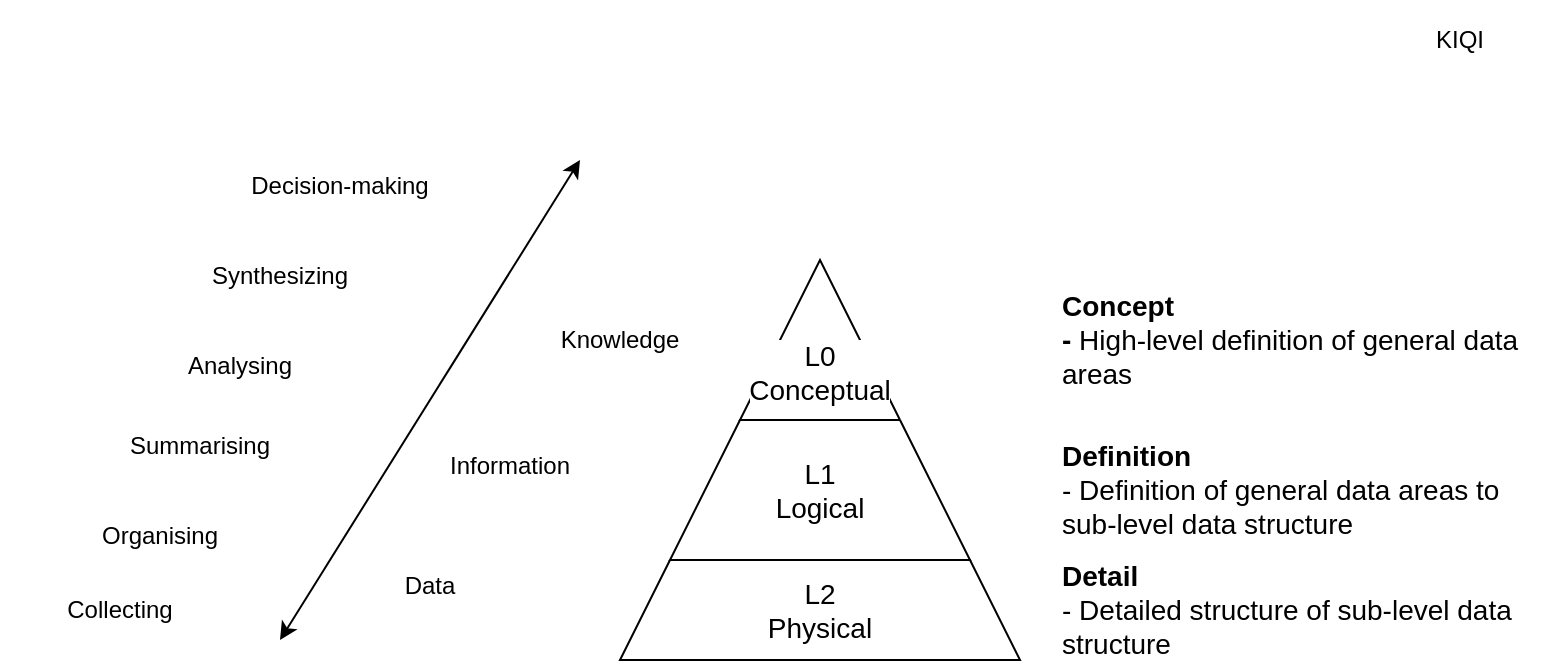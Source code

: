 <mxfile version="13.5.1" type="device" pages="2"><diagram id="O08hZm6LA_D-F_sKu-6L" name="Model"><mxGraphModel dx="1934" dy="931" grid="1" gridSize="10" guides="1" tooltips="1" connect="1" arrows="1" fold="1" page="1" pageScale="1" pageWidth="850" pageHeight="1100" math="0" shadow="0"><root><mxCell id="0"/><mxCell id="1" parent="0"/><mxCell id="8JAuBpOhYjvijGY1OPRY-1" value="&lt;font style=&quot;font-size: 14px; font-family: Arial; color: rgb(0, 0, 0); direction: ltr; letter-spacing: 0px; line-height: 120%; opacity: 1;&quot;&gt;L2&lt;br style=&quot;font-size: 14px;&quot;&gt;Physical&lt;br style=&quot;font-size: 14px;&quot;&gt;&lt;/font&gt;" style="verticalAlign=middle;align=center;vsdxID=7;fillColor=#ffffff;gradientColor=none;shape=stencil(UzV2Ls5ILEhVNTIoLinKz04tz0wpyVA1dlE1MsrMy0gtyiwBslSNXVWNndPyi1LTi/JL81Ig/IJEkEoQKze/DGRCBUSfoZGeKUiTkUElRMAAzHODqM3JzENSa4Ci0NAAj1KYJFGKLcyJdwN+9wIZCI+mZebkQMIJWR49YIBCkEA1dgUA);strokeColor=#000000;spacingTop=-1;spacingBottom=-1;spacingLeft=-1;spacingRight=-1;labelBackgroundColor=#ffffff;rounded=0;html=1;whiteSpace=wrap;fontSize=14;" parent="1" vertex="1"><mxGeometry x="150" y="450" width="200" height="50" as="geometry"/></mxCell><mxCell id="8JAuBpOhYjvijGY1OPRY-2" value="&lt;font style=&quot;font-size: 14px; font-family: Arial; color: rgb(0, 0, 0); direction: ltr; letter-spacing: 0px; line-height: 120%; opacity: 1;&quot;&gt;L1&lt;br style=&quot;font-size: 14px;&quot;&gt;Logical&lt;br style=&quot;font-size: 14px;&quot;&gt;&lt;/font&gt;" style="verticalAlign=middle;align=center;vsdxID=8;fillColor=#FFFFFF;gradientColor=none;shape=stencil(jZDRDoIwDEW/pq+ktgl8AOJ/kDBc49zImIp/72ZjRB+Ut3vb06a9wO1s+8kA4ZxiOJmbDMkC74FIvDVRUlbAHXA7hmiOMVz8oH7qC1nUOVzLhkXnmrqqmzJFeNcKPt1BYSd+BRNXzFth/AB3+AN9NTfBfy7O4v3rKM5pVOv+dza5pLly9wA=);strokeColor=#000000;spacingTop=-1;spacingBottom=-1;spacingLeft=-1;spacingRight=-1;labelBackgroundColor=#ffffff;rounded=0;html=1;whiteSpace=wrap;fontSize=14;" parent="1" vertex="1"><mxGeometry x="175" y="380" width="150" height="70" as="geometry"/></mxCell><mxCell id="8JAuBpOhYjvijGY1OPRY-3" value="&lt;font style=&quot;font-size: 14px; font-family: Arial; color: rgb(0, 0, 0); direction: ltr; letter-spacing: 0px; line-height: 120%; opacity: 1;&quot;&gt;L0&lt;br style=&quot;font-size: 14px;&quot;&gt;Conceptual&lt;br style=&quot;font-size: 14px;&quot;&gt;&lt;/font&gt;" style="verticalAlign=bottom;align=center;vsdxID=9;fillColor=#FFFFFF;gradientColor=none;shape=stencil(UzV2Ls5ILEhVNTIoLinKz04tz0wpyVA1dlE1MsrMy0gtyiwBslSNXVWNndPyi1LTi/JL81Ig/IJEkEoQKze/DGRCBUSfoYEBSI+RQSUq3w2iOCczD0mxKapaPCpJMJSAC4AMhNvTMnNyIF5Hlkf3K1AIEk7GrgA=);strokeColor=#000000;spacingTop=-1;spacingBottom=4;spacingLeft=-1;spacingRight=-1;labelBackgroundColor=#ffffff;rounded=0;html=1;whiteSpace=wrap;fontSize=14;" parent="1" vertex="1"><mxGeometry x="210" y="300" width="80" height="80" as="geometry"/></mxCell><mxCell id="8JAuBpOhYjvijGY1OPRY-4" value="&lt;p style=&quot;margin: 0px; text-indent: 0px; direction: ltr; font-size: 14px;&quot;&gt;&lt;font style=&quot;font-size: 14px; font-family: Arial; color: rgb(0, 0, 0); direction: ltr; letter-spacing: 0px; line-height: 120%; opacity: 1;&quot;&gt;&lt;b style=&quot;font-size: 14px;&quot;&gt;Concept &lt;br style=&quot;font-size: 14px;&quot;&gt;&lt;/b&gt;&lt;/font&gt;&lt;font style=&quot;font-size: 14px; font-family: Arial; color: rgb(0, 0, 0); direction: ltr; letter-spacing: 0px; line-height: 120%; opacity: 1;&quot;&gt;&lt;b style=&quot;font-size: 14px;&quot;&gt;-&lt;/b&gt;&lt;/font&gt;&lt;font style=&quot;font-size: 14px; font-family: Arial; color: rgb(0, 0, 0); direction: ltr; letter-spacing: 0px; line-height: 120%; opacity: 1;&quot;&gt; High-level definition of general data areas&lt;br style=&quot;font-size: 14px;&quot;&gt;&lt;/font&gt;&lt;/p&gt;" style="verticalAlign=middle;align=left;vsdxID=1;fillColor=none;gradientColor=none;shape=stencil(nZBLDoAgDERP0z3SIyjew0SURgSD+Lu9kMZoXLhwN9O+tukAlrNpJg1SzDH4QW/URgNYgZTkjA4UkwJUgGXng+6DX1zLfmoymdXo17xh5zmRJ6Q42BWCfc2oJfdAr+Yv+AP9Cb7OJ3H/2JG1HNGz/84klThPVCc=);strokeColor=none;spacingTop=-1;spacingBottom=-1;spacingLeft=-1;spacingRight=-1;labelBackgroundColor=none;rounded=0;html=1;whiteSpace=wrap;fontSize=14;" parent="1" vertex="1"><mxGeometry x="370" y="300" width="240" height="80" as="geometry"/></mxCell><mxCell id="8JAuBpOhYjvijGY1OPRY-5" value="&lt;p style=&quot;margin: 0px; text-indent: 0px; direction: ltr; font-size: 14px;&quot;&gt;&lt;font style=&quot;font-size: 14px; font-family: Arial; color: rgb(0, 0, 0); direction: ltr; letter-spacing: 0px; line-height: 120%; opacity: 1;&quot;&gt;&lt;b style=&quot;font-size: 14px;&quot;&gt;Definition&lt;br style=&quot;font-size: 14px;&quot;&gt;&lt;/b&gt;&lt;/font&gt;&lt;font style=&quot;font-size: 14px; font-family: Arial; color: rgb(0, 0, 0); direction: ltr; letter-spacing: 0px; line-height: 120%; opacity: 1;&quot;&gt;-&lt;/font&gt;&lt;font style=&quot;font-size: 14px; font-family: Arial; color: rgb(0, 0, 0); direction: ltr; letter-spacing: 0px; line-height: 120%; opacity: 1;&quot;&gt; Definition of general data areas to sub-level data structure&lt;br style=&quot;font-size: 14px;&quot;&gt;&lt;/font&gt;&lt;/p&gt;" style="verticalAlign=middle;align=left;vsdxID=2;fillColor=none;gradientColor=none;shape=stencil(nZBLDoAgDERP0z3SIyjew0SURgSD+Lu9kMZoXLhwN9O+tukAlrNpJg1SzDH4QW/URgNYgZTkjA4UkwJUgGXng+6DX1zLfmoymdXo17xh5zmRJ6Q42BWCfc2oJfdAr+Yv+AP9Cb7OJ3H/2JG1HNGz/84klThPVCc=);strokeColor=none;spacingTop=-1;spacingBottom=-1;spacingLeft=-1;spacingRight=-1;labelBackgroundColor=none;rounded=0;html=1;whiteSpace=wrap;fontSize=14;" parent="1" vertex="1"><mxGeometry x="370" y="380" width="240" height="70" as="geometry"/></mxCell><mxCell id="8JAuBpOhYjvijGY1OPRY-6" value="&lt;p style=&quot;margin: 0px; text-indent: 0px; direction: ltr; font-size: 14px;&quot;&gt;&lt;font style=&quot;font-size: 14px; font-family: Arial; color: rgb(0, 0, 0); direction: ltr; letter-spacing: 0px; line-height: 120%; opacity: 1;&quot;&gt;&lt;b style=&quot;font-size: 14px;&quot;&gt;Detail&lt;br style=&quot;font-size: 14px;&quot;&gt;&lt;/b&gt;&lt;/font&gt;&lt;font style=&quot;font-size: 14px; font-family: Arial; color: rgb(0, 0, 0); direction: ltr; letter-spacing: 0px; line-height: 120%; opacity: 1;&quot;&gt;- Detailed structure of sub-level data structure&lt;br style=&quot;font-size: 14px;&quot;&gt;&lt;/font&gt;&lt;/p&gt;" style="verticalAlign=middle;align=left;vsdxID=3;fillColor=none;gradientColor=none;shape=stencil(nZBLDoAgDERP0z3SIyjew0SURgSD+Lu9kMZoXLhwN9O+tukAlrNpJg1SzDH4QW/URgNYgZTkjA4UkwJUgGXng+6DX1zLfmoymdXo17xh5zmRJ6Q42BWCfc2oJfdAr+Yv+AP9Cb7OJ3H/2JG1HNGz/84klThPVCc=);strokeColor=none;spacingTop=-1;spacingBottom=-1;spacingLeft=-1;spacingRight=-1;labelBackgroundColor=none;rounded=0;html=1;whiteSpace=wrap;fontSize=14;" parent="1" vertex="1"><mxGeometry x="370" y="450" width="240" height="50" as="geometry"/></mxCell><mxCell id="ksrcTpuMlKhgg3QoPFAs-1" value="KIQI" style="text;html=1;strokeColor=none;fillColor=none;align=center;verticalAlign=middle;whiteSpace=wrap;rounded=0;" vertex="1" parent="1"><mxGeometry x="530" y="170" width="80" height="40" as="geometry"/></mxCell><mxCell id="ksrcTpuMlKhgg3QoPFAs-2" value="Data" style="text;html=1;strokeColor=none;fillColor=none;align=center;verticalAlign=middle;whiteSpace=wrap;rounded=0;" vertex="1" parent="1"><mxGeometry x="30" y="440" width="50" height="45" as="geometry"/></mxCell><mxCell id="ksrcTpuMlKhgg3QoPFAs-3" value="Information" style="text;html=1;strokeColor=none;fillColor=none;align=center;verticalAlign=middle;whiteSpace=wrap;rounded=0;" vertex="1" parent="1"><mxGeometry x="70" y="380" width="50" height="45" as="geometry"/></mxCell><mxCell id="ksrcTpuMlKhgg3QoPFAs-4" value="Knowledge" style="text;html=1;strokeColor=none;fillColor=none;align=center;verticalAlign=middle;whiteSpace=wrap;rounded=0;" vertex="1" parent="1"><mxGeometry x="125" y="317.5" width="50" height="45" as="geometry"/></mxCell><mxCell id="ksrcTpuMlKhgg3QoPFAs-5" value="Decision-making" style="text;html=1;strokeColor=none;fillColor=none;align=center;verticalAlign=middle;whiteSpace=wrap;rounded=0;" vertex="1" parent="1"><mxGeometry x="-50" y="240" width="120" height="45" as="geometry"/></mxCell><mxCell id="ksrcTpuMlKhgg3QoPFAs-6" value="Synthesizing" style="text;html=1;strokeColor=none;fillColor=none;align=center;verticalAlign=middle;whiteSpace=wrap;rounded=0;" vertex="1" parent="1"><mxGeometry x="-80" y="285" width="120" height="45" as="geometry"/></mxCell><mxCell id="ksrcTpuMlKhgg3QoPFAs-7" value="Analysing" style="text;html=1;strokeColor=none;fillColor=none;align=center;verticalAlign=middle;whiteSpace=wrap;rounded=0;" vertex="1" parent="1"><mxGeometry x="-100" y="330" width="120" height="45" as="geometry"/></mxCell><mxCell id="ksrcTpuMlKhgg3QoPFAs-8" value="Summarising" style="text;html=1;strokeColor=none;fillColor=none;align=center;verticalAlign=middle;whiteSpace=wrap;rounded=0;" vertex="1" parent="1"><mxGeometry x="-120" y="370" width="120" height="45" as="geometry"/></mxCell><mxCell id="ksrcTpuMlKhgg3QoPFAs-9" value="Organising" style="text;html=1;strokeColor=none;fillColor=none;align=center;verticalAlign=middle;whiteSpace=wrap;rounded=0;" vertex="1" parent="1"><mxGeometry x="-140" y="415" width="120" height="45" as="geometry"/></mxCell><mxCell id="ksrcTpuMlKhgg3QoPFAs-10" value="Collecting" style="text;html=1;strokeColor=none;fillColor=none;align=center;verticalAlign=middle;whiteSpace=wrap;rounded=0;" vertex="1" parent="1"><mxGeometry x="-160" y="452.5" width="120" height="45" as="geometry"/></mxCell><mxCell id="ksrcTpuMlKhgg3QoPFAs-11" value="" style="endArrow=classic;startArrow=classic;html=1;" edge="1" parent="1"><mxGeometry width="50" height="50" relative="1" as="geometry"><mxPoint x="-20" y="490" as="sourcePoint"/><mxPoint x="130" y="250" as="targetPoint"/></mxGeometry></mxCell></root></mxGraphModel></diagram><diagram id="BReNFBGOVGBDXimFNsif" name="Architecture"><mxGraphModel dx="1086" dy="966" grid="1" gridSize="10" guides="1" tooltips="1" connect="1" arrows="1" fold="1" page="1" pageScale="1" pageWidth="850" pageHeight="1100" math="0" shadow="0"><root><mxCell id="qyd4yAIaiESnj8-2l_Qa-0"/><mxCell id="qyd4yAIaiESnj8-2l_Qa-1" parent="qyd4yAIaiESnj8-2l_Qa-0"/><mxCell id="qyd4yAIaiESnj8-2l_Qa-2" value="&lt;b style=&quot;font-weight: normal; font-size: 14px;&quot; id=&quot;docs-internal-guid-a7b98ace-7fff-68f6-052d-10581b2ae7f4&quot;&gt;&lt;ol style=&quot;margin-top: 0px; margin-bottom: 0px; font-size: 14px;&quot;&gt;&lt;li dir=&quot;ltr&quot; style=&quot;list-style-type: decimal; font-size: 14px; font-family: arial; color: rgb(89, 89, 89); background-color: transparent; font-weight: 400; font-style: normal; font-variant: normal; text-decoration: none; vertical-align: baseline;&quot;&gt;&lt;p dir=&quot;ltr&quot; style=&quot;line-height: 1.38; margin-top: 0pt; margin-bottom: 0pt; font-size: 14px;&quot;&gt;&lt;span style=&quot;font-size: 14px; font-family: arial; color: rgb(89, 89, 89); background-color: transparent; font-weight: 400; font-style: normal; font-variant: normal; text-decoration: none; vertical-align: baseline;&quot;&gt;Operational / Systems Level - one domain&lt;/span&gt;&lt;/p&gt;&lt;/li&gt;&lt;li dir=&quot;ltr&quot; style=&quot;list-style-type: decimal; font-size: 14px; font-family: arial; color: rgb(89, 89, 89); background-color: transparent; font-weight: 400; font-style: normal; font-variant: normal; text-decoration: none; vertical-align: baseline;&quot;&gt;&lt;p dir=&quot;ltr&quot; style=&quot;line-height: 1.38; margin-top: 0pt; margin-bottom: 0pt; font-size: 14px;&quot;&gt;&lt;span style=&quot;font-size: 14px; font-family: arial; color: rgb(89, 89, 89); background-color: transparent; font-weight: 400; font-style: normal; font-variant: normal; text-decoration: none; vertical-align: baseline;&quot;&gt;Development / Implementation Level - one domain&lt;/span&gt;&lt;/p&gt;&lt;/li&gt;&lt;li dir=&quot;ltr&quot; style=&quot;list-style-type: decimal; font-size: 14px; font-family: arial; color: rgb(89, 89, 89); background-color: transparent; font-weight: 400; font-style: normal; font-variant: normal; text-decoration: none; vertical-align: baseline;&quot;&gt;&lt;p dir=&quot;ltr&quot; style=&quot;line-height: 1.38; margin-top: 0pt; margin-bottom: 16pt; font-size: 14px;&quot;&gt;&lt;span style=&quot;font-size: 14px; font-family: arial; color: rgb(89, 89, 89); background-color: transparent; font-weight: 400; font-style: normal; font-variant: normal; text-decoration: none; vertical-align: baseline;&quot;&gt;Solution / Design Level - limited domains&lt;/span&gt;&lt;/p&gt;&lt;/li&gt;&lt;li dir=&quot;ltr&quot; style=&quot;list-style-type: decimal; font-size: 14px; font-family: arial; color: rgb(89, 89, 89); background-color: transparent; font-weight: 400; font-style: normal; font-variant: normal; text-decoration: none; vertical-align: baseline;&quot;&gt;&lt;p dir=&quot;ltr&quot; style=&quot;line-height: 1.38; margin-top: 0pt; margin-bottom: 0pt; font-size: 14px;&quot;&gt;&lt;span style=&quot;font-size: 14px; font-family: arial; color: rgb(89, 89, 89); background-color: transparent; font-weight: 400; font-style: normal; font-variant: normal; text-decoration: none; vertical-align: baseline;&quot;&gt;Architectural Level - all domains&lt;/span&gt;&lt;/p&gt;&lt;/li&gt;&lt;/ol&gt;&lt;/b&gt;" style="text;whiteSpace=wrap;html=1;fontSize=14;" vertex="1" parent="qyd4yAIaiESnj8-2l_Qa-1"><mxGeometry x="270" y="120" width="550" height="200" as="geometry"/></mxCell><mxCell id="qyd4yAIaiESnj8-2l_Qa-3" value="System" style="shape=trapezoid;perimeter=trapezoidPerimeter;whiteSpace=wrap;html=1;fontSize=14;size=0.092;" vertex="1" parent="qyd4yAIaiESnj8-2l_Qa-1"><mxGeometry x="145" y="660" width="270" height="60" as="geometry"/></mxCell><mxCell id="qyd4yAIaiESnj8-2l_Qa-4" value="Implementation" style="shape=trapezoid;perimeter=trapezoidPerimeter;whiteSpace=wrap;html=1;fontSize=14;size=0.111;" vertex="1" parent="qyd4yAIaiESnj8-2l_Qa-1"><mxGeometry x="170" y="600" width="220" height="60" as="geometry"/></mxCell><mxCell id="qyd4yAIaiESnj8-2l_Qa-5" value="Experience" style="shape=trapezoid;perimeter=trapezoidPerimeter;whiteSpace=wrap;html=1;fontSize=14;size=0.14;" vertex="1" parent="qyd4yAIaiESnj8-2l_Qa-1"><mxGeometry x="195" y="540" width="170" height="60" as="geometry"/></mxCell><mxCell id="qyd4yAIaiESnj8-2l_Qa-6" value="Architectural" style="shape=trapezoid;perimeter=trapezoidPerimeter;whiteSpace=wrap;html=1;fontSize=14;" vertex="1" parent="qyd4yAIaiESnj8-2l_Qa-1"><mxGeometry x="220" y="480" width="121" height="60" as="geometry"/></mxCell></root></mxGraphModel></diagram></mxfile>